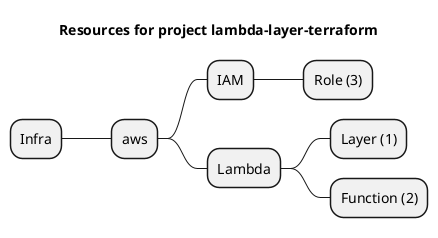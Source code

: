 @startmindmap
title Resources for project lambda-layer-terraform
skinparam monochrome true
+ Infra
++ aws
+++ IAM
++++ Role (3)
+++ Lambda
++++ Layer (1)
++++ Function (2)
@endmindmap